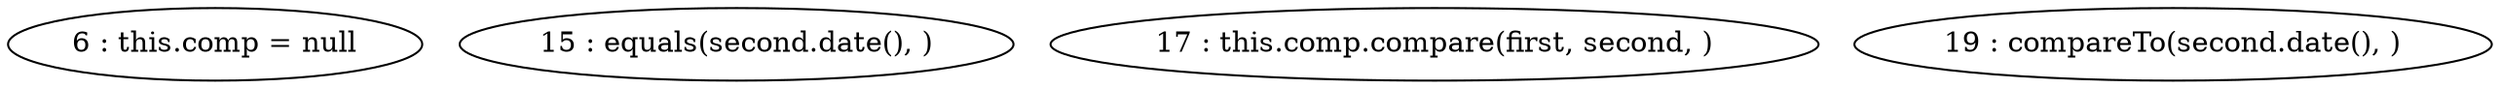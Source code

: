 digraph G {
"6 : this.comp = null"
"15 : equals(second.date(), )"
"17 : this.comp.compare(first, second, )"
"19 : compareTo(second.date(), )"
}